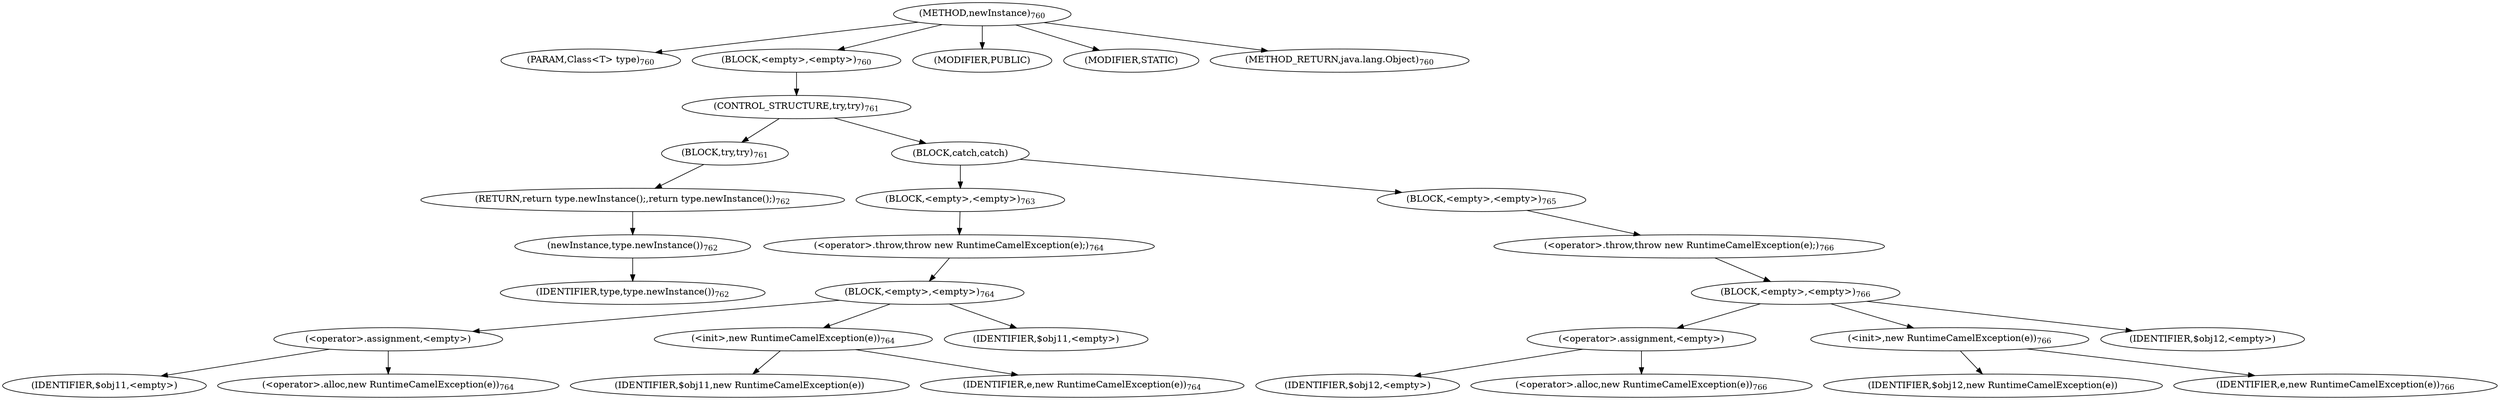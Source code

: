 digraph "newInstance" {  
"1653" [label = <(METHOD,newInstance)<SUB>760</SUB>> ]
"1654" [label = <(PARAM,Class&lt;T&gt; type)<SUB>760</SUB>> ]
"1655" [label = <(BLOCK,&lt;empty&gt;,&lt;empty&gt;)<SUB>760</SUB>> ]
"1656" [label = <(CONTROL_STRUCTURE,try,try)<SUB>761</SUB>> ]
"1657" [label = <(BLOCK,try,try)<SUB>761</SUB>> ]
"1658" [label = <(RETURN,return type.newInstance();,return type.newInstance();)<SUB>762</SUB>> ]
"1659" [label = <(newInstance,type.newInstance())<SUB>762</SUB>> ]
"1660" [label = <(IDENTIFIER,type,type.newInstance())<SUB>762</SUB>> ]
"1661" [label = <(BLOCK,catch,catch)> ]
"1662" [label = <(BLOCK,&lt;empty&gt;,&lt;empty&gt;)<SUB>763</SUB>> ]
"1663" [label = <(&lt;operator&gt;.throw,throw new RuntimeCamelException(e);)<SUB>764</SUB>> ]
"1664" [label = <(BLOCK,&lt;empty&gt;,&lt;empty&gt;)<SUB>764</SUB>> ]
"1665" [label = <(&lt;operator&gt;.assignment,&lt;empty&gt;)> ]
"1666" [label = <(IDENTIFIER,$obj11,&lt;empty&gt;)> ]
"1667" [label = <(&lt;operator&gt;.alloc,new RuntimeCamelException(e))<SUB>764</SUB>> ]
"1668" [label = <(&lt;init&gt;,new RuntimeCamelException(e))<SUB>764</SUB>> ]
"1669" [label = <(IDENTIFIER,$obj11,new RuntimeCamelException(e))> ]
"1670" [label = <(IDENTIFIER,e,new RuntimeCamelException(e))<SUB>764</SUB>> ]
"1671" [label = <(IDENTIFIER,$obj11,&lt;empty&gt;)> ]
"1672" [label = <(BLOCK,&lt;empty&gt;,&lt;empty&gt;)<SUB>765</SUB>> ]
"1673" [label = <(&lt;operator&gt;.throw,throw new RuntimeCamelException(e);)<SUB>766</SUB>> ]
"1674" [label = <(BLOCK,&lt;empty&gt;,&lt;empty&gt;)<SUB>766</SUB>> ]
"1675" [label = <(&lt;operator&gt;.assignment,&lt;empty&gt;)> ]
"1676" [label = <(IDENTIFIER,$obj12,&lt;empty&gt;)> ]
"1677" [label = <(&lt;operator&gt;.alloc,new RuntimeCamelException(e))<SUB>766</SUB>> ]
"1678" [label = <(&lt;init&gt;,new RuntimeCamelException(e))<SUB>766</SUB>> ]
"1679" [label = <(IDENTIFIER,$obj12,new RuntimeCamelException(e))> ]
"1680" [label = <(IDENTIFIER,e,new RuntimeCamelException(e))<SUB>766</SUB>> ]
"1681" [label = <(IDENTIFIER,$obj12,&lt;empty&gt;)> ]
"1682" [label = <(MODIFIER,PUBLIC)> ]
"1683" [label = <(MODIFIER,STATIC)> ]
"1684" [label = <(METHOD_RETURN,java.lang.Object)<SUB>760</SUB>> ]
  "1653" -> "1654" 
  "1653" -> "1655" 
  "1653" -> "1682" 
  "1653" -> "1683" 
  "1653" -> "1684" 
  "1655" -> "1656" 
  "1656" -> "1657" 
  "1656" -> "1661" 
  "1657" -> "1658" 
  "1658" -> "1659" 
  "1659" -> "1660" 
  "1661" -> "1662" 
  "1661" -> "1672" 
  "1662" -> "1663" 
  "1663" -> "1664" 
  "1664" -> "1665" 
  "1664" -> "1668" 
  "1664" -> "1671" 
  "1665" -> "1666" 
  "1665" -> "1667" 
  "1668" -> "1669" 
  "1668" -> "1670" 
  "1672" -> "1673" 
  "1673" -> "1674" 
  "1674" -> "1675" 
  "1674" -> "1678" 
  "1674" -> "1681" 
  "1675" -> "1676" 
  "1675" -> "1677" 
  "1678" -> "1679" 
  "1678" -> "1680" 
}
